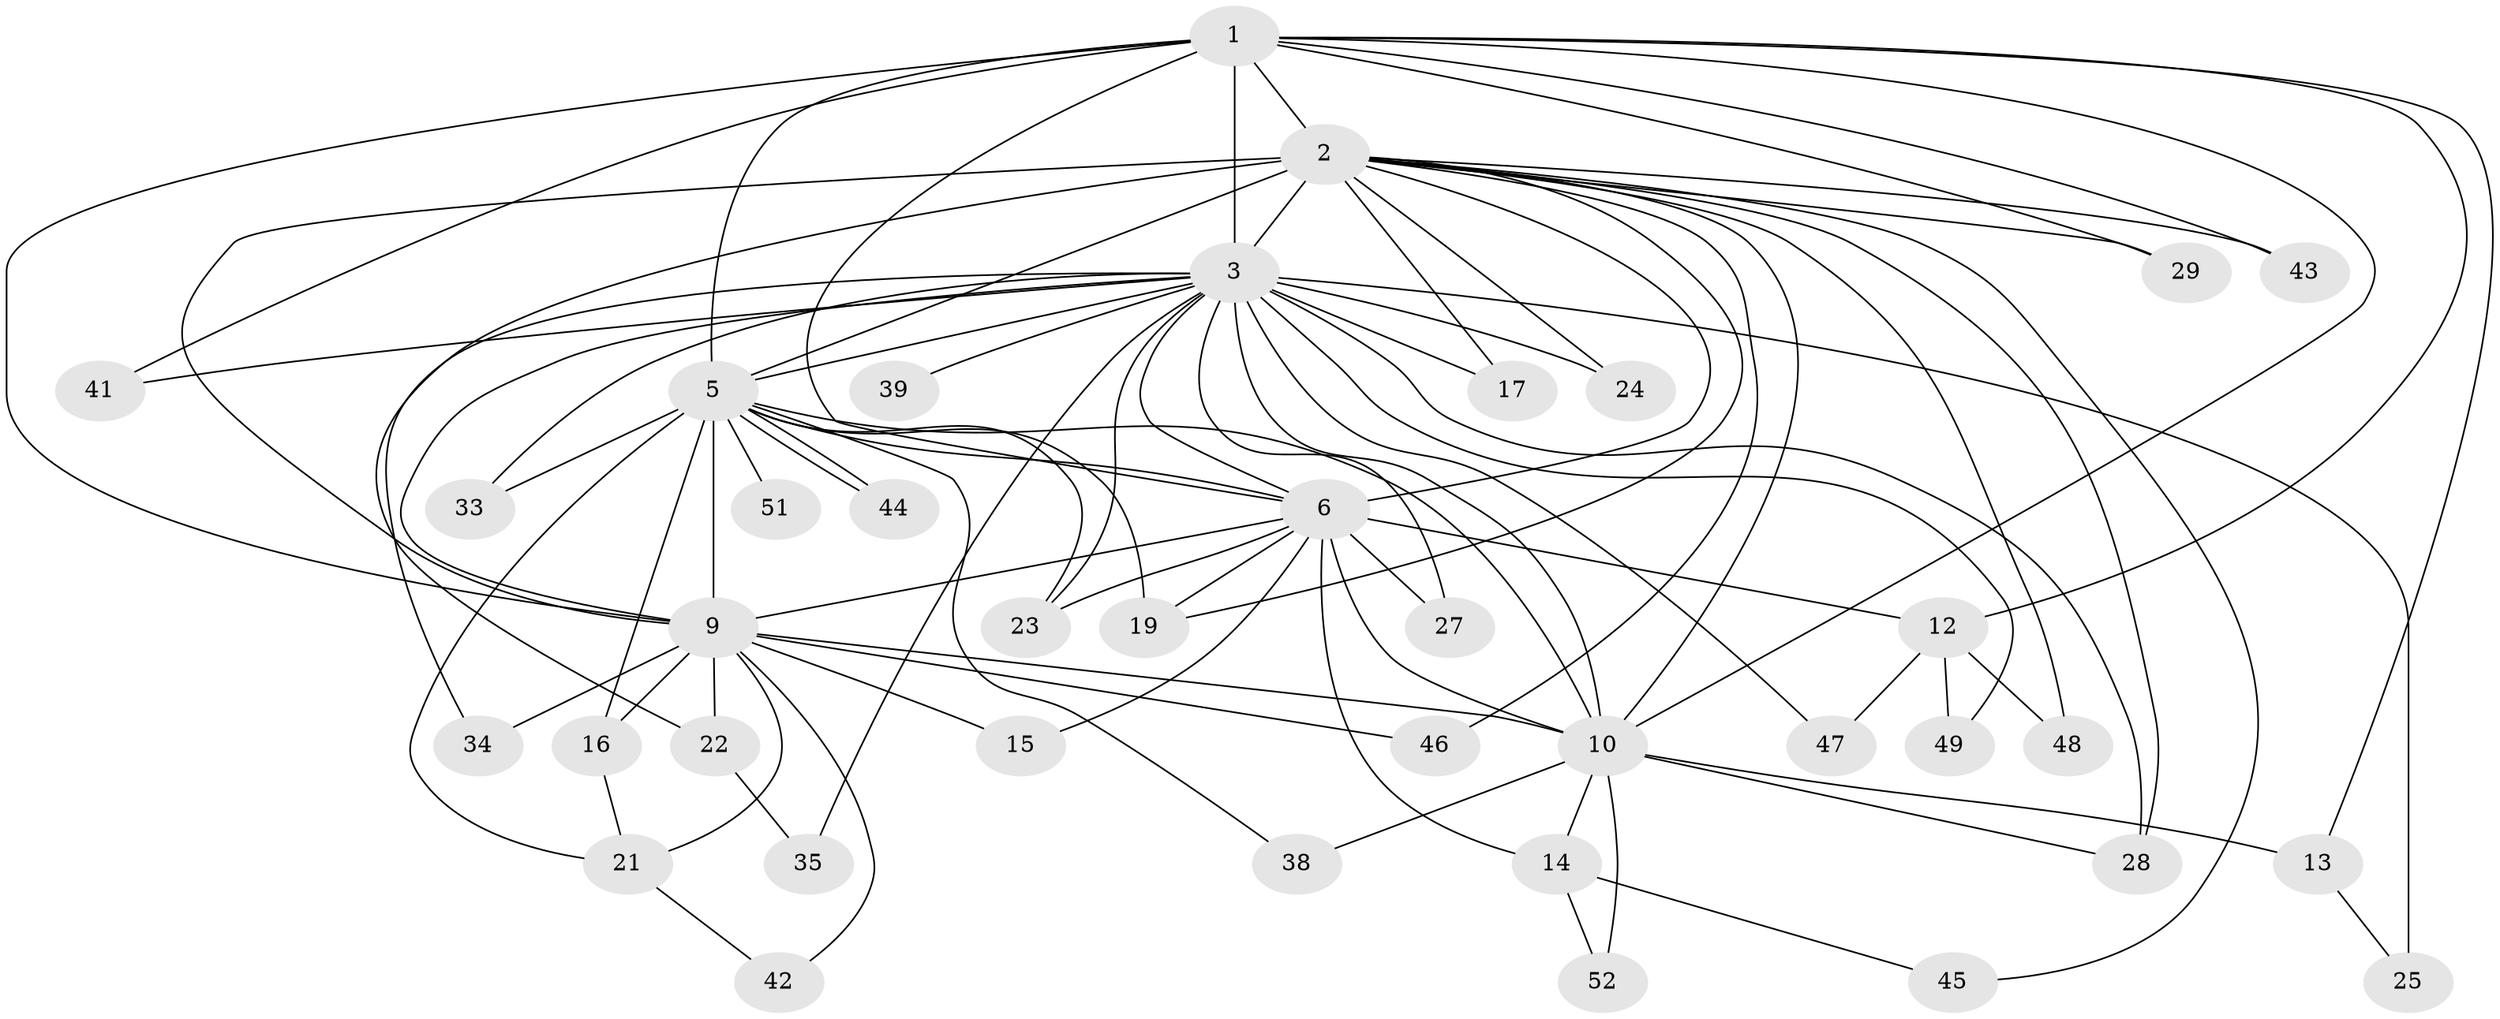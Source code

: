// original degree distribution, {13: 0.019230769230769232, 12: 0.038461538461538464, 14: 0.038461538461538464, 19: 0.038461538461538464, 16: 0.019230769230769232, 17: 0.019230769230769232, 18: 0.019230769230769232, 3: 0.17307692307692307, 4: 0.07692307692307693, 2: 0.5384615384615384, 5: 0.019230769230769232}
// Generated by graph-tools (version 1.1) at 2025/41/03/06/25 10:41:41]
// undirected, 38 vertices, 85 edges
graph export_dot {
graph [start="1"]
  node [color=gray90,style=filled];
  1 [super="+4"];
  2 [super="+7"];
  3 [super="+8"];
  5 [super="+18"];
  6 [super="+50"];
  9 [super="+32"];
  10 [super="+11"];
  12 [super="+20"];
  13;
  14;
  15;
  16 [super="+36"];
  17;
  19 [super="+26"];
  21;
  22;
  23 [super="+31"];
  24;
  25 [super="+37"];
  27;
  28 [super="+30"];
  29 [super="+40"];
  33;
  34;
  35;
  38;
  39;
  41;
  42;
  43;
  44;
  45;
  46;
  47;
  48;
  49;
  51;
  52;
  1 -- 2 [weight=4];
  1 -- 3 [weight=4];
  1 -- 5 [weight=3];
  1 -- 6 [weight=2];
  1 -- 9 [weight=2];
  1 -- 10 [weight=2];
  1 -- 12;
  1 -- 13;
  1 -- 29 [weight=2];
  1 -- 41;
  1 -- 43;
  2 -- 3 [weight=4];
  2 -- 5 [weight=2];
  2 -- 6 [weight=2];
  2 -- 9 [weight=3];
  2 -- 10 [weight=2];
  2 -- 24;
  2 -- 29;
  2 -- 17;
  2 -- 22;
  2 -- 28;
  2 -- 43;
  2 -- 45;
  2 -- 46;
  2 -- 48;
  2 -- 19;
  3 -- 5 [weight=2];
  3 -- 6 [weight=2];
  3 -- 9 [weight=2];
  3 -- 10 [weight=2];
  3 -- 17;
  3 -- 23;
  3 -- 24;
  3 -- 35;
  3 -- 25 [weight=2];
  3 -- 27;
  3 -- 28;
  3 -- 33;
  3 -- 34;
  3 -- 39;
  3 -- 41;
  3 -- 47;
  3 -- 49;
  5 -- 6;
  5 -- 9;
  5 -- 10;
  5 -- 16;
  5 -- 19;
  5 -- 23 [weight=2];
  5 -- 33;
  5 -- 38;
  5 -- 44;
  5 -- 44;
  5 -- 51 [weight=2];
  5 -- 21;
  6 -- 9;
  6 -- 10;
  6 -- 12 [weight=2];
  6 -- 14;
  6 -- 15;
  6 -- 19;
  6 -- 27;
  6 -- 23;
  9 -- 10 [weight=2];
  9 -- 15;
  9 -- 16;
  9 -- 21;
  9 -- 22;
  9 -- 34;
  9 -- 42;
  9 -- 46;
  10 -- 13;
  10 -- 14;
  10 -- 38;
  10 -- 52;
  10 -- 28;
  12 -- 48;
  12 -- 49;
  12 -- 47;
  13 -- 25;
  14 -- 45;
  14 -- 52;
  16 -- 21;
  21 -- 42;
  22 -- 35;
}
